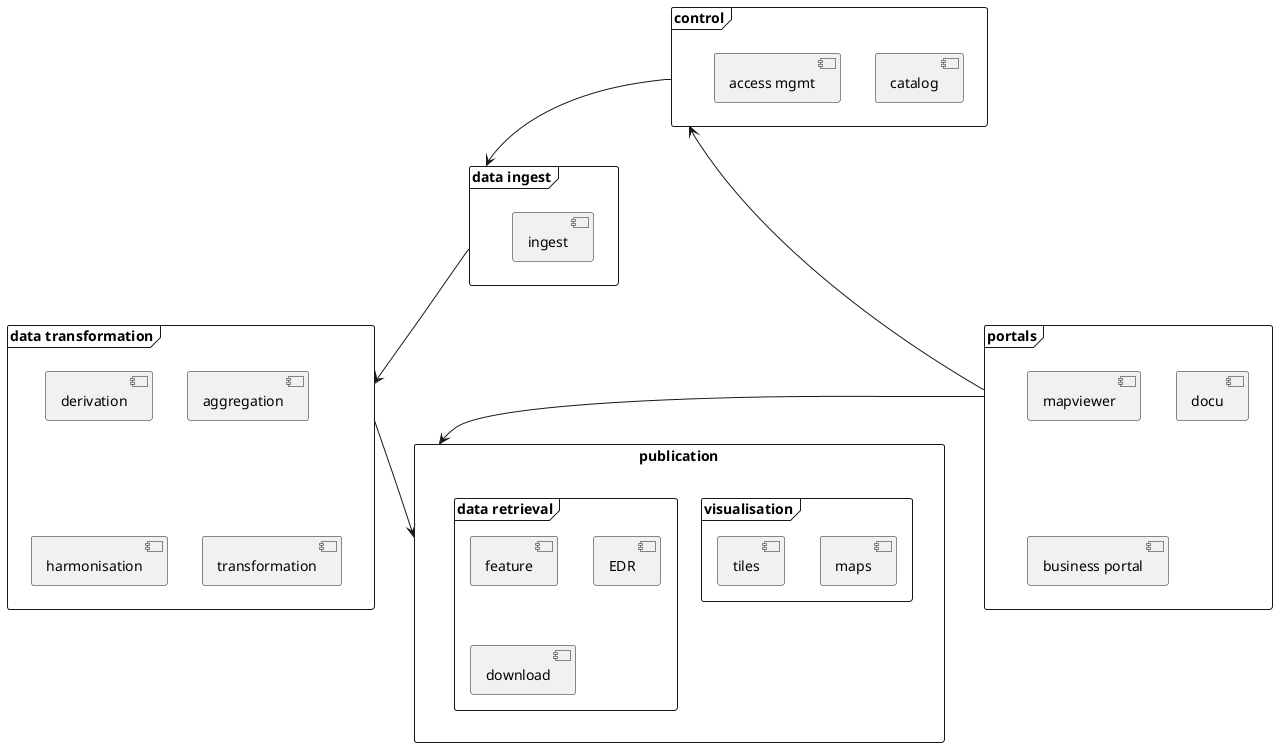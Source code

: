 @startuml
frame "control" {
    top to bottom direction
    [catalog]
    [access mgmt]
}

frame "data ingest" as di {
    [ingest]
}

frame "data transformation" as dt {
    top to bottom direction
    [derivation]
    [aggregation]
    [harmonisation]
    [transformation]
}

frame portals {
    [mapviewer]
    [docu]
    [business portal]
}

skinparam packageStyle rectangle
package publication {
    frame "visualisation" {
        top to bottom direction
        [maps]
        [tiles]
    }

    frame "data retrieval" {
        top to bottom direction
        [feature]
        [EDR]
        [download]
    }
}

control --> di
di --> dt
dt --> publication
control <-- portals
portals --> publication

@enduml
